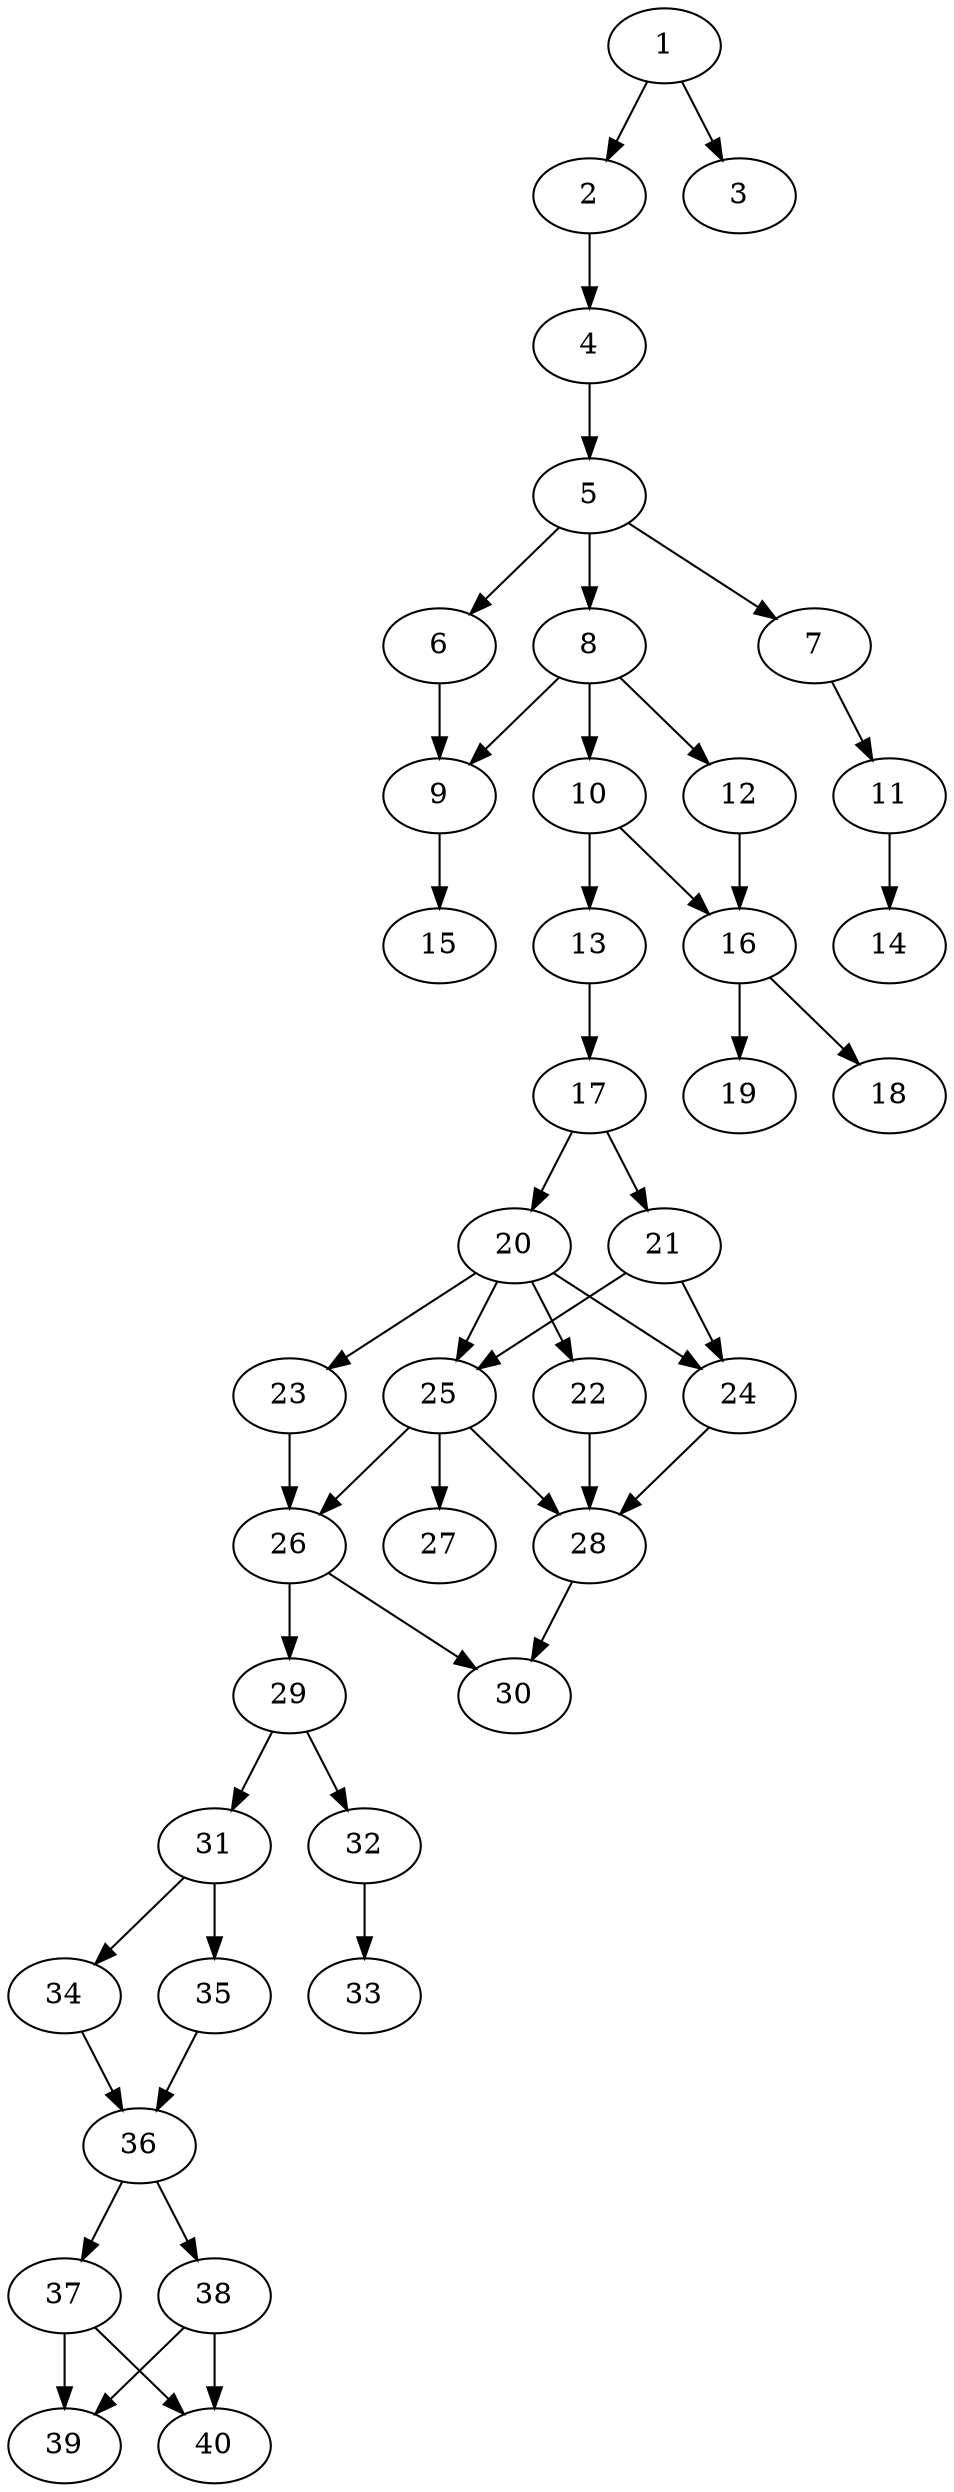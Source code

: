 // DAG automatically generated by daggen at Thu Oct  3 14:06:49 2019
// ./daggen --dot -n 40 --ccr 0.5 --fat 0.3 --regular 0.5 --density 0.6 --mindata 5242880 --maxdata 52428800 
digraph G {
  1 [size="96466944", alpha="0.18", expect_size="48233472"] 
  1 -> 2 [size ="48233472"]
  1 -> 3 [size ="48233472"]
  2 [size="95571968", alpha="0.05", expect_size="47785984"] 
  2 -> 4 [size ="47785984"]
  3 [size="72060928", alpha="0.16", expect_size="36030464"] 
  4 [size="17078272", alpha="0.11", expect_size="8539136"] 
  4 -> 5 [size ="8539136"]
  5 [size="85602304", alpha="0.13", expect_size="42801152"] 
  5 -> 6 [size ="42801152"]
  5 -> 7 [size ="42801152"]
  5 -> 8 [size ="42801152"]
  6 [size="13541376", alpha="0.14", expect_size="6770688"] 
  6 -> 9 [size ="6770688"]
  7 [size="84355072", alpha="0.13", expect_size="42177536"] 
  7 -> 11 [size ="42177536"]
  8 [size="52039680", alpha="0.10", expect_size="26019840"] 
  8 -> 9 [size ="26019840"]
  8 -> 10 [size ="26019840"]
  8 -> 12 [size ="26019840"]
  9 [size="104753152", alpha="0.18", expect_size="52376576"] 
  9 -> 15 [size ="52376576"]
  10 [size="81190912", alpha="0.05", expect_size="40595456"] 
  10 -> 13 [size ="40595456"]
  10 -> 16 [size ="40595456"]
  11 [size="55863296", alpha="0.15", expect_size="27931648"] 
  11 -> 14 [size ="27931648"]
  12 [size="45727744", alpha="0.10", expect_size="22863872"] 
  12 -> 16 [size ="22863872"]
  13 [size="67743744", alpha="0.10", expect_size="33871872"] 
  13 -> 17 [size ="33871872"]
  14 [size="50214912", alpha="0.19", expect_size="25107456"] 
  15 [size="102944768", alpha="0.18", expect_size="51472384"] 
  16 [size="70135808", alpha="0.20", expect_size="35067904"] 
  16 -> 18 [size ="35067904"]
  16 -> 19 [size ="35067904"]
  17 [size="42385408", alpha="0.01", expect_size="21192704"] 
  17 -> 20 [size ="21192704"]
  17 -> 21 [size ="21192704"]
  18 [size="101623808", alpha="0.08", expect_size="50811904"] 
  19 [size="55685120", alpha="0.03", expect_size="27842560"] 
  20 [size="45309952", alpha="0.18", expect_size="22654976"] 
  20 -> 22 [size ="22654976"]
  20 -> 23 [size ="22654976"]
  20 -> 24 [size ="22654976"]
  20 -> 25 [size ="22654976"]
  21 [size="68636672", alpha="0.12", expect_size="34318336"] 
  21 -> 24 [size ="34318336"]
  21 -> 25 [size ="34318336"]
  22 [size="46198784", alpha="0.04", expect_size="23099392"] 
  22 -> 28 [size ="23099392"]
  23 [size="94439424", alpha="0.08", expect_size="47219712"] 
  23 -> 26 [size ="47219712"]
  24 [size="44961792", alpha="0.14", expect_size="22480896"] 
  24 -> 28 [size ="22480896"]
  25 [size="42199040", alpha="0.16", expect_size="21099520"] 
  25 -> 26 [size ="21099520"]
  25 -> 27 [size ="21099520"]
  25 -> 28 [size ="21099520"]
  26 [size="33693696", alpha="0.19", expect_size="16846848"] 
  26 -> 29 [size ="16846848"]
  26 -> 30 [size ="16846848"]
  27 [size="33468416", alpha="0.18", expect_size="16734208"] 
  28 [size="38246400", alpha="0.05", expect_size="19123200"] 
  28 -> 30 [size ="19123200"]
  29 [size="76808192", alpha="0.12", expect_size="38404096"] 
  29 -> 31 [size ="38404096"]
  29 -> 32 [size ="38404096"]
  30 [size="90077184", alpha="0.14", expect_size="45038592"] 
  31 [size="81774592", alpha="0.06", expect_size="40887296"] 
  31 -> 34 [size ="40887296"]
  31 -> 35 [size ="40887296"]
  32 [size="43513856", alpha="0.05", expect_size="21756928"] 
  32 -> 33 [size ="21756928"]
  33 [size="60377088", alpha="0.16", expect_size="30188544"] 
  34 [size="99571712", alpha="0.16", expect_size="49785856"] 
  34 -> 36 [size ="49785856"]
  35 [size="73320448", alpha="0.15", expect_size="36660224"] 
  35 -> 36 [size ="36660224"]
  36 [size="56737792", alpha="0.07", expect_size="28368896"] 
  36 -> 37 [size ="28368896"]
  36 -> 38 [size ="28368896"]
  37 [size="52881408", alpha="0.06", expect_size="26440704"] 
  37 -> 39 [size ="26440704"]
  37 -> 40 [size ="26440704"]
  38 [size="41250816", alpha="0.04", expect_size="20625408"] 
  38 -> 39 [size ="20625408"]
  38 -> 40 [size ="20625408"]
  39 [size="63399936", alpha="0.12", expect_size="31699968"] 
  40 [size="24854528", alpha="0.07", expect_size="12427264"] 
}
